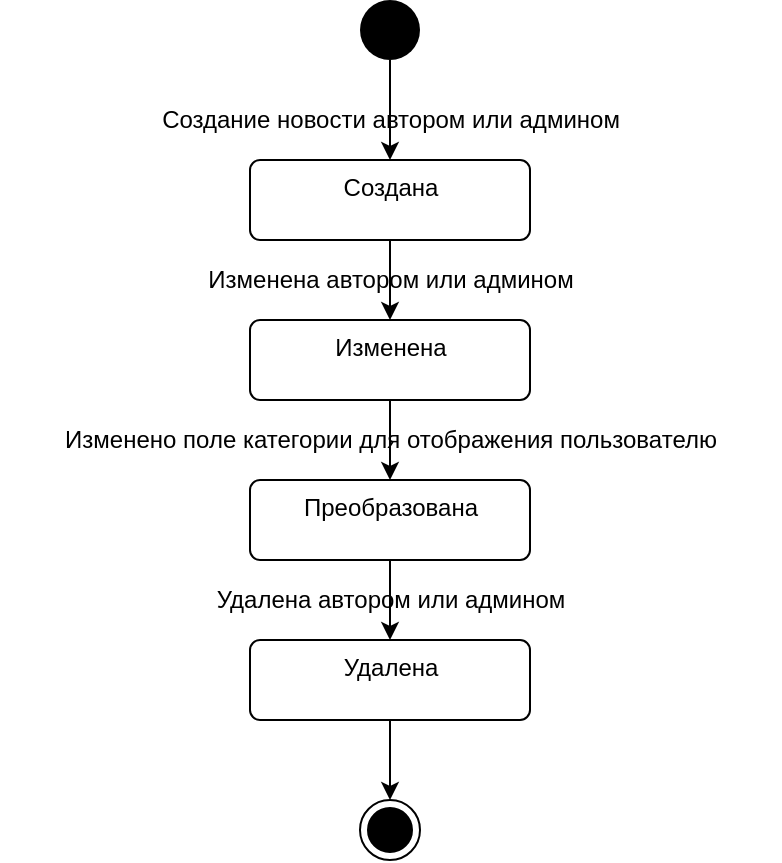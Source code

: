 <mxfile version="15.9.1" type="device"><diagram id="kUbGOj5ChliStgT-NeVq" name="Page-1"><mxGraphModel dx="934" dy="547" grid="1" gridSize="10" guides="1" tooltips="1" connect="1" arrows="1" fold="1" page="1" pageScale="1" pageWidth="850" pageHeight="1100" math="0" shadow="0"><root><mxCell id="0"/><mxCell id="1" parent="0"/><mxCell id="r6mpzSZ8DIYVvwbT3-QL-1" value="" style="ellipse;fillColor=#000000;strokeColor=none;" vertex="1" parent="1"><mxGeometry x="410" y="40" width="30" height="30" as="geometry"/></mxCell><mxCell id="r6mpzSZ8DIYVvwbT3-QL-8" value="" style="edgeStyle=orthogonalEdgeStyle;rounded=0;orthogonalLoop=1;jettySize=auto;html=1;" edge="1" parent="1" source="r6mpzSZ8DIYVvwbT3-QL-2" target="r6mpzSZ8DIYVvwbT3-QL-7"><mxGeometry relative="1" as="geometry"/></mxCell><mxCell id="r6mpzSZ8DIYVvwbT3-QL-2" value="Создана" style="html=1;align=center;verticalAlign=top;rounded=1;absoluteArcSize=1;arcSize=10;dashed=0;" vertex="1" parent="1"><mxGeometry x="355" y="120" width="140" height="40" as="geometry"/></mxCell><mxCell id="r6mpzSZ8DIYVvwbT3-QL-3" value="" style="endArrow=classic;html=1;rounded=0;exitX=0.5;exitY=1;exitDx=0;exitDy=0;entryX=0.5;entryY=0;entryDx=0;entryDy=0;" edge="1" parent="1" source="r6mpzSZ8DIYVvwbT3-QL-1" target="r6mpzSZ8DIYVvwbT3-QL-2"><mxGeometry width="50" height="50" relative="1" as="geometry"><mxPoint x="370" y="230" as="sourcePoint"/><mxPoint x="425" y="100" as="targetPoint"/></mxGeometry></mxCell><mxCell id="r6mpzSZ8DIYVvwbT3-QL-4" value="Создание новости автором или админом" style="text;html=1;align=center;verticalAlign=middle;resizable=0;points=[];autosize=1;strokeColor=none;fillColor=none;" vertex="1" parent="1"><mxGeometry x="290" y="90" width="270" height="20" as="geometry"/></mxCell><mxCell id="r6mpzSZ8DIYVvwbT3-QL-12" value="" style="edgeStyle=orthogonalEdgeStyle;rounded=0;orthogonalLoop=1;jettySize=auto;html=1;" edge="1" parent="1" source="r6mpzSZ8DIYVvwbT3-QL-7" target="r6mpzSZ8DIYVvwbT3-QL-10"><mxGeometry relative="1" as="geometry"/></mxCell><mxCell id="r6mpzSZ8DIYVvwbT3-QL-7" value="Изменена" style="html=1;align=center;verticalAlign=top;rounded=1;absoluteArcSize=1;arcSize=10;dashed=0;" vertex="1" parent="1"><mxGeometry x="355" y="200" width="140" height="40" as="geometry"/></mxCell><mxCell id="r6mpzSZ8DIYVvwbT3-QL-9" value="Изменена автором или админом" style="text;html=1;align=center;verticalAlign=middle;resizable=0;points=[];autosize=1;strokeColor=none;fillColor=none;" vertex="1" parent="1"><mxGeometry x="315" y="170" width="220" height="20" as="geometry"/></mxCell><mxCell id="r6mpzSZ8DIYVvwbT3-QL-14" value="" style="edgeStyle=orthogonalEdgeStyle;rounded=0;orthogonalLoop=1;jettySize=auto;html=1;" edge="1" parent="1" source="r6mpzSZ8DIYVvwbT3-QL-10" target="r6mpzSZ8DIYVvwbT3-QL-13"><mxGeometry relative="1" as="geometry"/></mxCell><mxCell id="r6mpzSZ8DIYVvwbT3-QL-10" value="Преобразована" style="html=1;align=center;verticalAlign=top;rounded=1;absoluteArcSize=1;arcSize=10;dashed=0;" vertex="1" parent="1"><mxGeometry x="355" y="280" width="140" height="40" as="geometry"/></mxCell><mxCell id="r6mpzSZ8DIYVvwbT3-QL-11" value="Изменено поле категории для отображения пользователю" style="text;html=1;align=center;verticalAlign=middle;resizable=0;points=[];autosize=1;strokeColor=none;fillColor=none;" vertex="1" parent="1"><mxGeometry x="230" y="250" width="390" height="20" as="geometry"/></mxCell><mxCell id="r6mpzSZ8DIYVvwbT3-QL-17" value="" style="edgeStyle=orthogonalEdgeStyle;rounded=0;orthogonalLoop=1;jettySize=auto;html=1;" edge="1" parent="1" source="r6mpzSZ8DIYVvwbT3-QL-13" target="r6mpzSZ8DIYVvwbT3-QL-16"><mxGeometry relative="1" as="geometry"/></mxCell><mxCell id="r6mpzSZ8DIYVvwbT3-QL-13" value="Удалена" style="html=1;align=center;verticalAlign=top;rounded=1;absoluteArcSize=1;arcSize=10;dashed=0;" vertex="1" parent="1"><mxGeometry x="355" y="360" width="140" height="40" as="geometry"/></mxCell><mxCell id="r6mpzSZ8DIYVvwbT3-QL-15" value="Удалена автором или админом" style="text;html=1;align=center;verticalAlign=middle;resizable=0;points=[];autosize=1;strokeColor=none;fillColor=none;" vertex="1" parent="1"><mxGeometry x="320" y="330" width="210" height="20" as="geometry"/></mxCell><mxCell id="r6mpzSZ8DIYVvwbT3-QL-16" value="" style="ellipse;html=1;shape=endState;fillColor=#000000;strokeColor=#000000;" vertex="1" parent="1"><mxGeometry x="410" y="440" width="30" height="30" as="geometry"/></mxCell></root></mxGraphModel></diagram></mxfile>